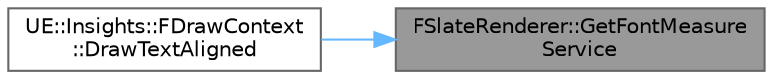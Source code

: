 digraph "FSlateRenderer::GetFontMeasureService"
{
 // INTERACTIVE_SVG=YES
 // LATEX_PDF_SIZE
  bgcolor="transparent";
  edge [fontname=Helvetica,fontsize=10,labelfontname=Helvetica,labelfontsize=10];
  node [fontname=Helvetica,fontsize=10,shape=box,height=0.2,width=0.4];
  rankdir="RL";
  Node1 [id="Node000001",label="FSlateRenderer::GetFontMeasure\lService",height=0.2,width=0.4,color="gray40", fillcolor="grey60", style="filled", fontcolor="black",tooltip="Get access to the font measure service (game thread only!)"];
  Node1 -> Node2 [id="edge1_Node000001_Node000002",dir="back",color="steelblue1",style="solid",tooltip=" "];
  Node2 [id="Node000002",label="UE::Insights::FDrawContext\l::DrawTextAligned",height=0.2,width=0.4,color="grey40", fillcolor="white", style="filled",URL="$de/dc1/classUE_1_1Insights_1_1FDrawContext.html#a3516b845b59c661294a909b13d9fb83d",tooltip=" "];
}
